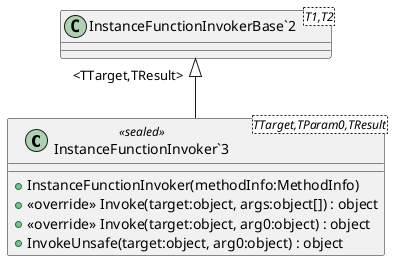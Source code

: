 @startuml
class "InstanceFunctionInvoker`3"<TTarget,TParam0,TResult> <<sealed>> {
    + InstanceFunctionInvoker(methodInfo:MethodInfo)
    + <<override>> Invoke(target:object, args:object[]) : object
    + <<override>> Invoke(target:object, arg0:object) : object
    + InvokeUnsafe(target:object, arg0:object) : object
}
class "InstanceFunctionInvokerBase`2"<T1,T2> {
}
"InstanceFunctionInvokerBase`2" "<TTarget,TResult>" <|-- "InstanceFunctionInvoker`3"
@enduml
